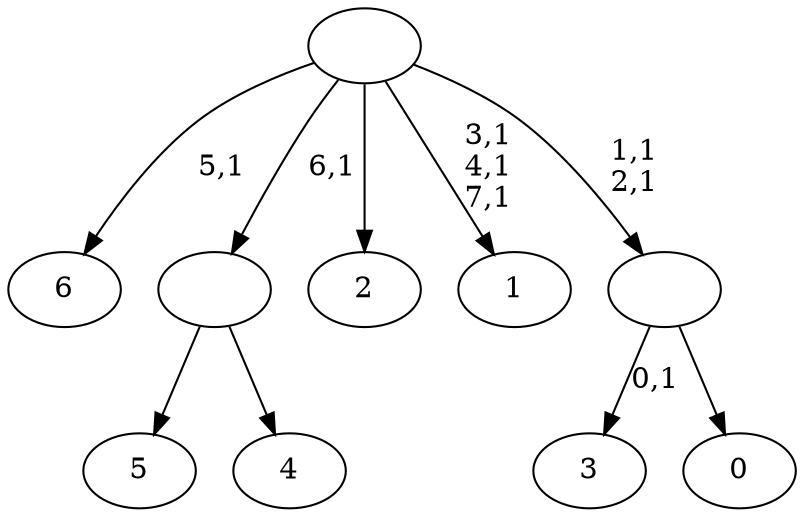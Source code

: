 digraph T {
	15 [label="6"]
	13 [label="5"]
	12 [label="4"]
	11 [label=""]
	10 [label="3"]
	8 [label="2"]
	7 [label="1"]
	3 [label="0"]
	2 [label=""]
	0 [label=""]
	11 -> 13 [label=""]
	11 -> 12 [label=""]
	2 -> 10 [label="0,1"]
	2 -> 3 [label=""]
	0 -> 2 [label="1,1\n2,1"]
	0 -> 7 [label="3,1\n4,1\n7,1"]
	0 -> 15 [label="5,1"]
	0 -> 11 [label="6,1"]
	0 -> 8 [label=""]
}
